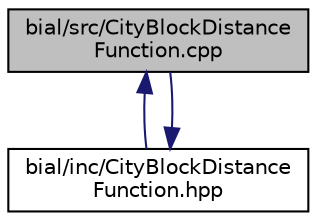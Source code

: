 digraph "bial/src/CityBlockDistanceFunction.cpp"
{
  edge [fontname="Helvetica",fontsize="10",labelfontname="Helvetica",labelfontsize="10"];
  node [fontname="Helvetica",fontsize="10",shape=record];
  Node1 [label="bial/src/CityBlockDistance\lFunction.cpp",height=0.2,width=0.4,color="black", fillcolor="grey75", style="filled", fontcolor="black"];
  Node1 -> Node2 [dir="back",color="midnightblue",fontsize="10",style="solid",fontname="Helvetica"];
  Node2 [label="bial/inc/CityBlockDistance\lFunction.hpp",height=0.2,width=0.4,color="black", fillcolor="white", style="filled",URL="$_city_block_distance_function_8hpp.html"];
  Node2 -> Node1 [dir="back",color="midnightblue",fontsize="10",style="solid",fontname="Helvetica"];
}
